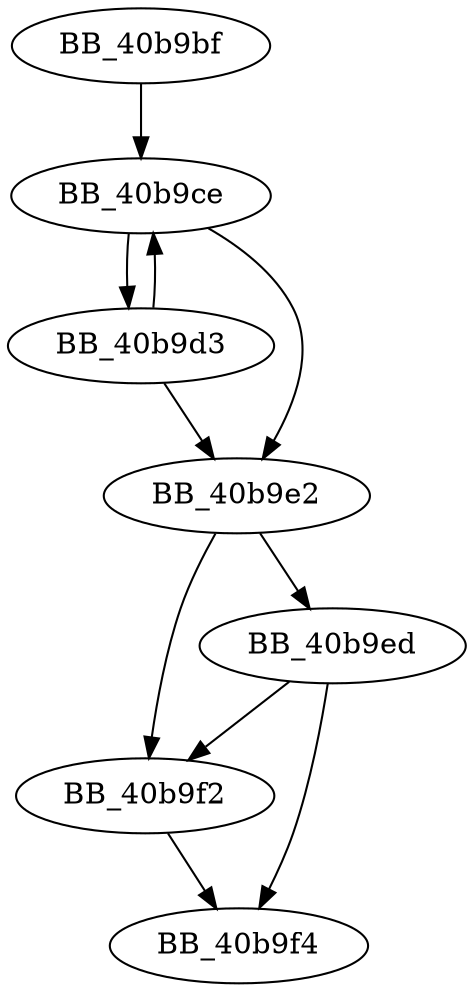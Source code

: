 DiGraph _siglookup{
BB_40b9bf->BB_40b9ce
BB_40b9ce->BB_40b9d3
BB_40b9ce->BB_40b9e2
BB_40b9d3->BB_40b9ce
BB_40b9d3->BB_40b9e2
BB_40b9e2->BB_40b9ed
BB_40b9e2->BB_40b9f2
BB_40b9ed->BB_40b9f2
BB_40b9ed->BB_40b9f4
BB_40b9f2->BB_40b9f4
}
